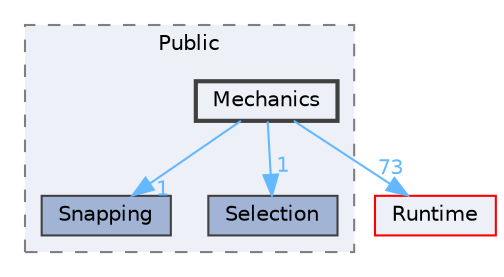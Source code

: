 digraph "Mechanics"
{
 // INTERACTIVE_SVG=YES
 // LATEX_PDF_SIZE
  bgcolor="transparent";
  edge [fontname=Helvetica,fontsize=10,labelfontname=Helvetica,labelfontsize=10];
  node [fontname=Helvetica,fontsize=10,shape=box,height=0.2,width=0.4];
  compound=true
  subgraph clusterdir_d4fdbd3991c612140fe053c3935e29f5 {
    graph [ bgcolor="#edf0f7", pencolor="grey50", label="Public", fontname=Helvetica,fontsize=10 style="filled,dashed", URL="dir_d4fdbd3991c612140fe053c3935e29f5.html",tooltip=""]
  dir_57e2b48eecaaab2efa1db3766a94034a [label="Snapping", fillcolor="#a2b4d6", color="grey25", style="filled", URL="dir_57e2b48eecaaab2efa1db3766a94034a.html",tooltip=""];
  dir_fcda43497d183fff56da214ad5cbf81b [label="Selection", fillcolor="#a2b4d6", color="grey25", style="filled", URL="dir_fcda43497d183fff56da214ad5cbf81b.html",tooltip=""];
  dir_14abe9c6b543ec6889b31c9162d8a8e5 [label="Mechanics", fillcolor="#edf0f7", color="grey25", style="filled,bold", URL="dir_14abe9c6b543ec6889b31c9162d8a8e5.html",tooltip=""];
  }
  dir_7536b172fbd480bfd146a1b1acd6856b [label="Runtime", fillcolor="#edf0f7", color="red", style="filled", URL="dir_7536b172fbd480bfd146a1b1acd6856b.html",tooltip=""];
  dir_14abe9c6b543ec6889b31c9162d8a8e5->dir_57e2b48eecaaab2efa1db3766a94034a [headlabel="1", labeldistance=1.5 headhref="dir_000609_001051.html" href="dir_000609_001051.html" color="steelblue1" fontcolor="steelblue1"];
  dir_14abe9c6b543ec6889b31c9162d8a8e5->dir_7536b172fbd480bfd146a1b1acd6856b [headlabel="73", labeldistance=1.5 headhref="dir_000609_000984.html" href="dir_000609_000984.html" color="steelblue1" fontcolor="steelblue1"];
  dir_14abe9c6b543ec6889b31c9162d8a8e5->dir_fcda43497d183fff56da214ad5cbf81b [headlabel="1", labeldistance=1.5 headhref="dir_000609_001003.html" href="dir_000609_001003.html" color="steelblue1" fontcolor="steelblue1"];
}
